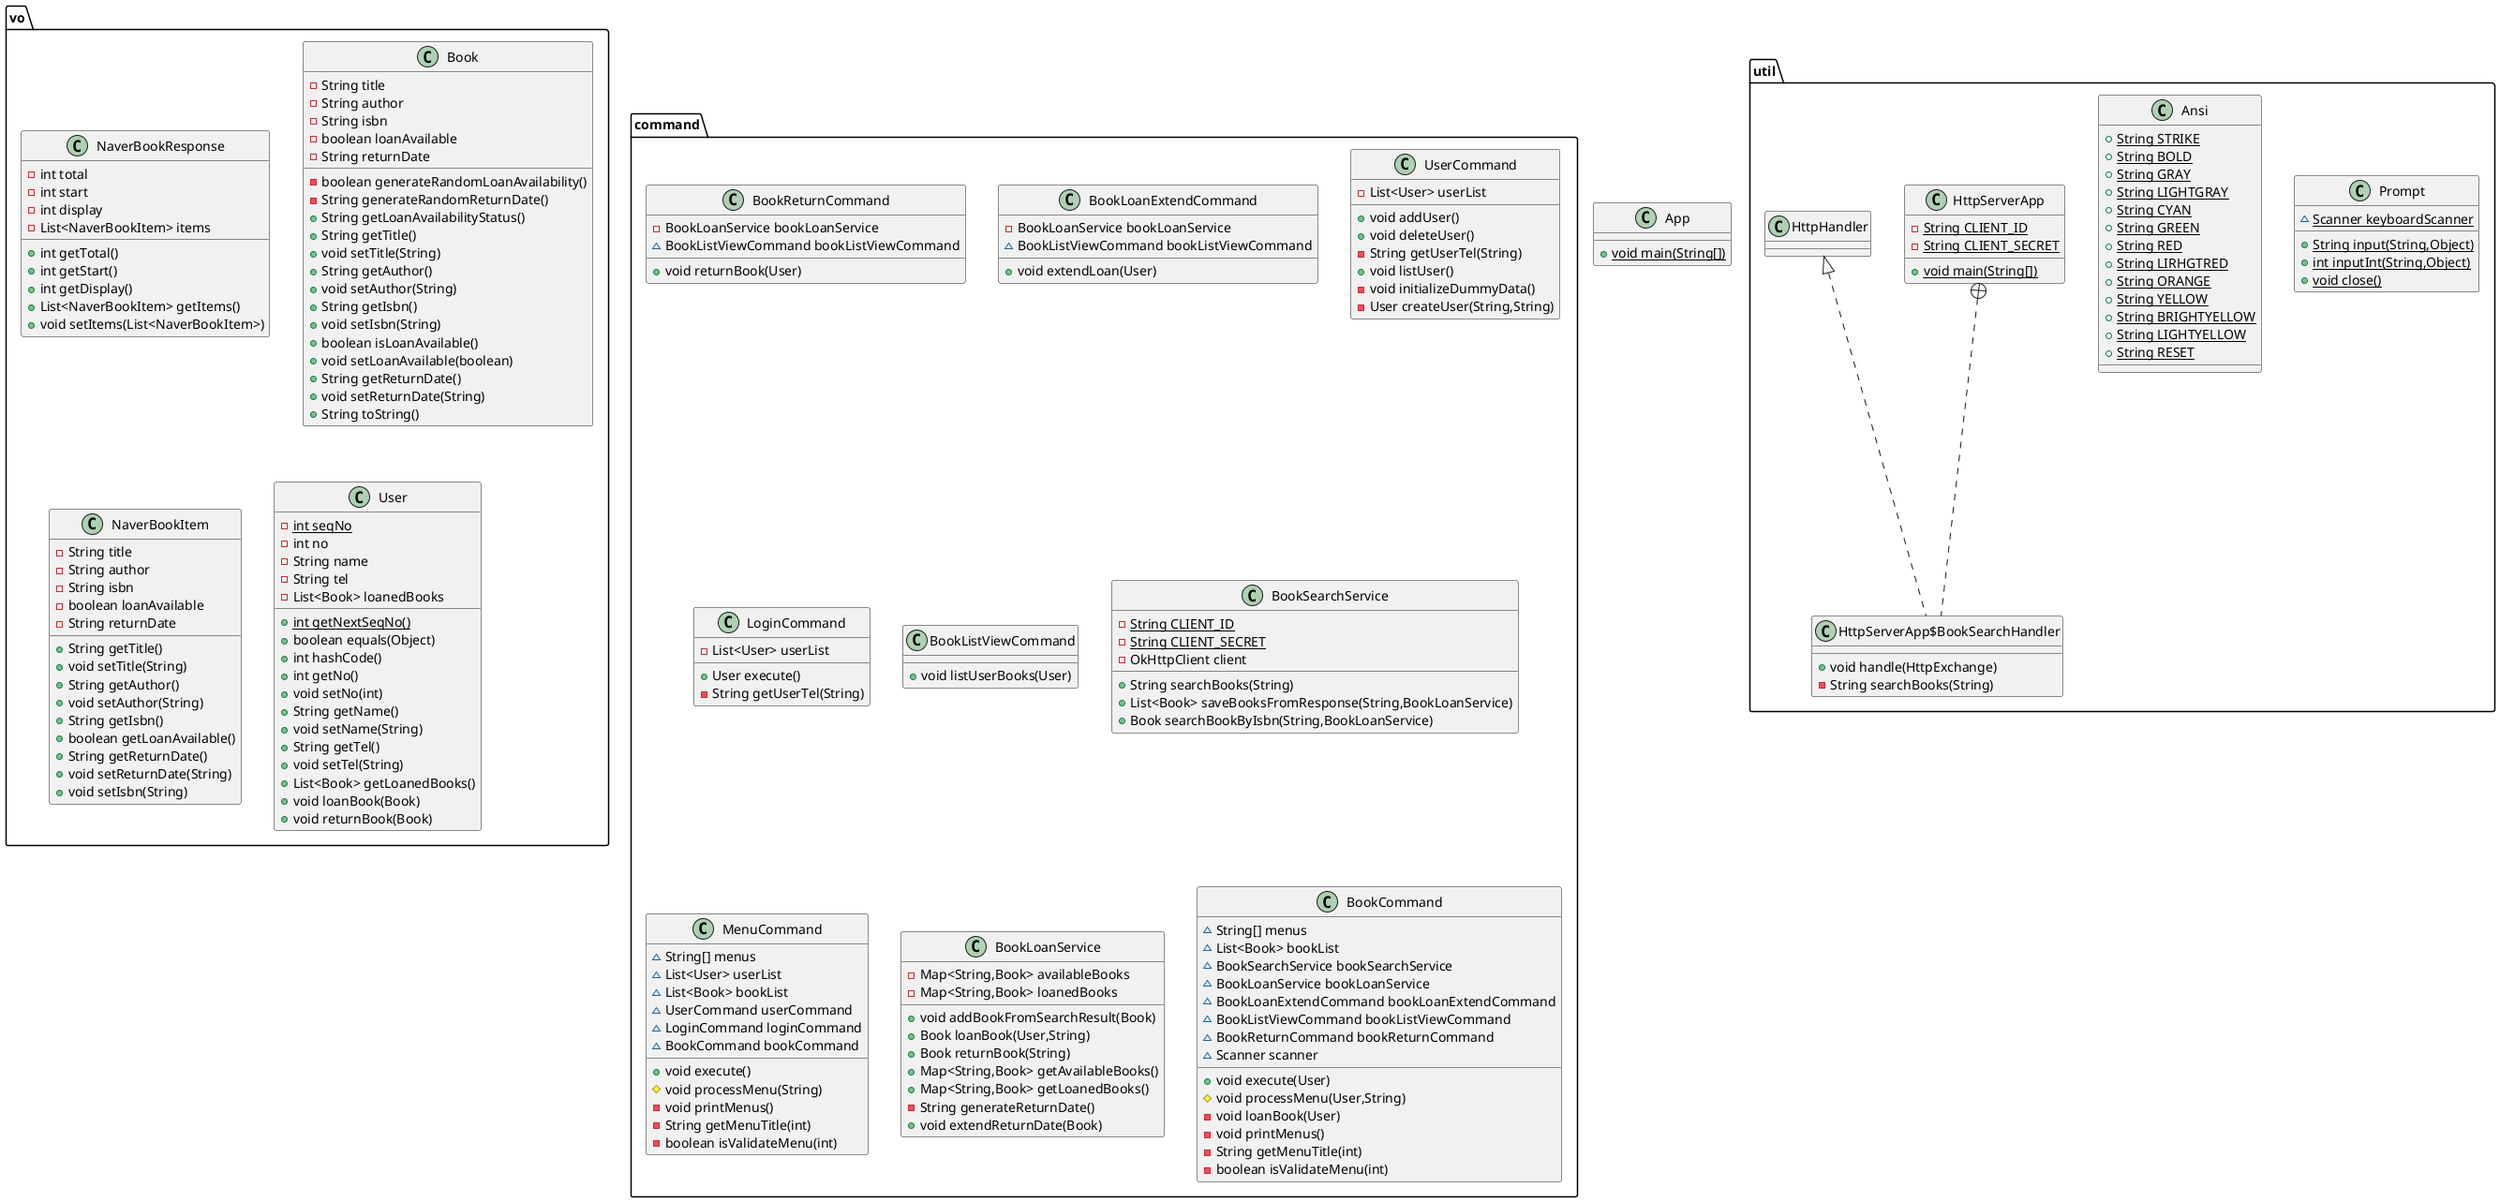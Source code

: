@startuml
class App {
+ {static} void main(String[])
}

class vo.NaverBookResponse {
- int total
- int start
- int display
- List<NaverBookItem> items
+ int getTotal()
+ int getStart()
+ int getDisplay()
+ List<NaverBookItem> getItems()
+ void setItems(List<NaverBookItem>)
}


class command.BookReturnCommand {
- BookLoanService bookLoanService
~ BookListViewCommand bookListViewCommand
+ void returnBook(User)
}


class command.BookLoanExtendCommand {
- BookLoanService bookLoanService
~ BookListViewCommand bookListViewCommand
+ void extendLoan(User)
}


class command.UserCommand {
- List<User> userList
+ void addUser()
+ void deleteUser()
- String getUserTel(String)
+ void listUser()
- void initializeDummyData()
- User createUser(String,String)
}


class util.Prompt {
~ {static} Scanner keyboardScanner
+ {static} String input(String,Object)
+ {static} int inputInt(String,Object)
+ {static} void close()
}


class command.LoginCommand {
- List<User> userList
+ User execute()
- String getUserTel(String)
}


class util.Ansi {
+ {static} String STRIKE
+ {static} String BOLD
+ {static} String GRAY
+ {static} String LIGHTGRAY
+ {static} String CYAN
+ {static} String GREEN
+ {static} String RED
+ {static} String LIRHGTRED
+ {static} String ORANGE
+ {static} String YELLOW
+ {static} String BRIGHTYELLOW
+ {static} String LIGHTYELLOW
+ {static} String RESET
}

class vo.Book {
- String title
- String author
- String isbn
- boolean loanAvailable
- String returnDate
- boolean generateRandomLoanAvailability()
- String generateRandomReturnDate()
+ String getLoanAvailabilityStatus()
+ String getTitle()
+ void setTitle(String)
+ String getAuthor()
+ void setAuthor(String)
+ String getIsbn()
+ void setIsbn(String)
+ boolean isLoanAvailable()
+ void setLoanAvailable(boolean)
+ String getReturnDate()
+ void setReturnDate(String)
+ String toString()
}


class vo.NaverBookItem {
- String title
- String author
- String isbn
- boolean loanAvailable
- String returnDate
+ String getTitle()
+ void setTitle(String)
+ String getAuthor()
+ void setAuthor(String)
+ String getIsbn()
+ boolean getLoanAvailable()
+ String getReturnDate()
+ void setReturnDate(String)
+ void setIsbn(String)
}


class command.BookListViewCommand {
+ void listUserBooks(User)
}

class util.HttpServerApp {
- {static} String CLIENT_ID
- {static} String CLIENT_SECRET
+ {static} void main(String[])
}


class util.HttpServerApp$BookSearchHandler {
+ void handle(HttpExchange)
- String searchBooks(String)
}

class command.BookSearchService {
- {static} String CLIENT_ID
- {static} String CLIENT_SECRET
- OkHttpClient client
+ String searchBooks(String)
+ List<Book> saveBooksFromResponse(String,BookLoanService)
+ Book searchBookByIsbn(String,BookLoanService)
}


class command.MenuCommand {
~ String[] menus
~ List<User> userList
~ List<Book> bookList
~ UserCommand userCommand
~ LoginCommand loginCommand
~ BookCommand bookCommand
+ void execute()
# void processMenu(String)
- void printMenus()
- String getMenuTitle(int)
- boolean isValidateMenu(int)
}


class command.BookLoanService {
- Map<String,Book> availableBooks
- Map<String,Book> loanedBooks
+ void addBookFromSearchResult(Book)
+ Book loanBook(User,String)
+ Book returnBook(String)
+ Map<String,Book> getAvailableBooks()
+ Map<String,Book> getLoanedBooks()
- String generateReturnDate()
+ void extendReturnDate(Book)
}


class vo.User {
- {static} int seqNo
- int no
- String name
- String tel
- List<Book> loanedBooks
+ {static} int getNextSeqNo()
+ boolean equals(Object)
+ int hashCode()
+ int getNo()
+ void setNo(int)
+ String getName()
+ void setName(String)
+ String getTel()
+ void setTel(String)
+ List<Book> getLoanedBooks()
+ void loanBook(Book)
+ void returnBook(Book)
}


class command.BookCommand {
~ String[] menus
~ List<Book> bookList
~ BookSearchService bookSearchService
~ BookLoanService bookLoanService
~ BookLoanExtendCommand bookLoanExtendCommand
~ BookListViewCommand bookListViewCommand
~ BookReturnCommand bookReturnCommand
~ Scanner scanner
+ void execute(User)
# void processMenu(User,String)
- void loanBook(User)
- void printMenus()
- String getMenuTitle(int)
- boolean isValidateMenu(int)
}




util.HttpServerApp +.. util.HttpServerApp$BookSearchHandler
util.HttpHandler <|.. util.HttpServerApp$BookSearchHandler
@enduml